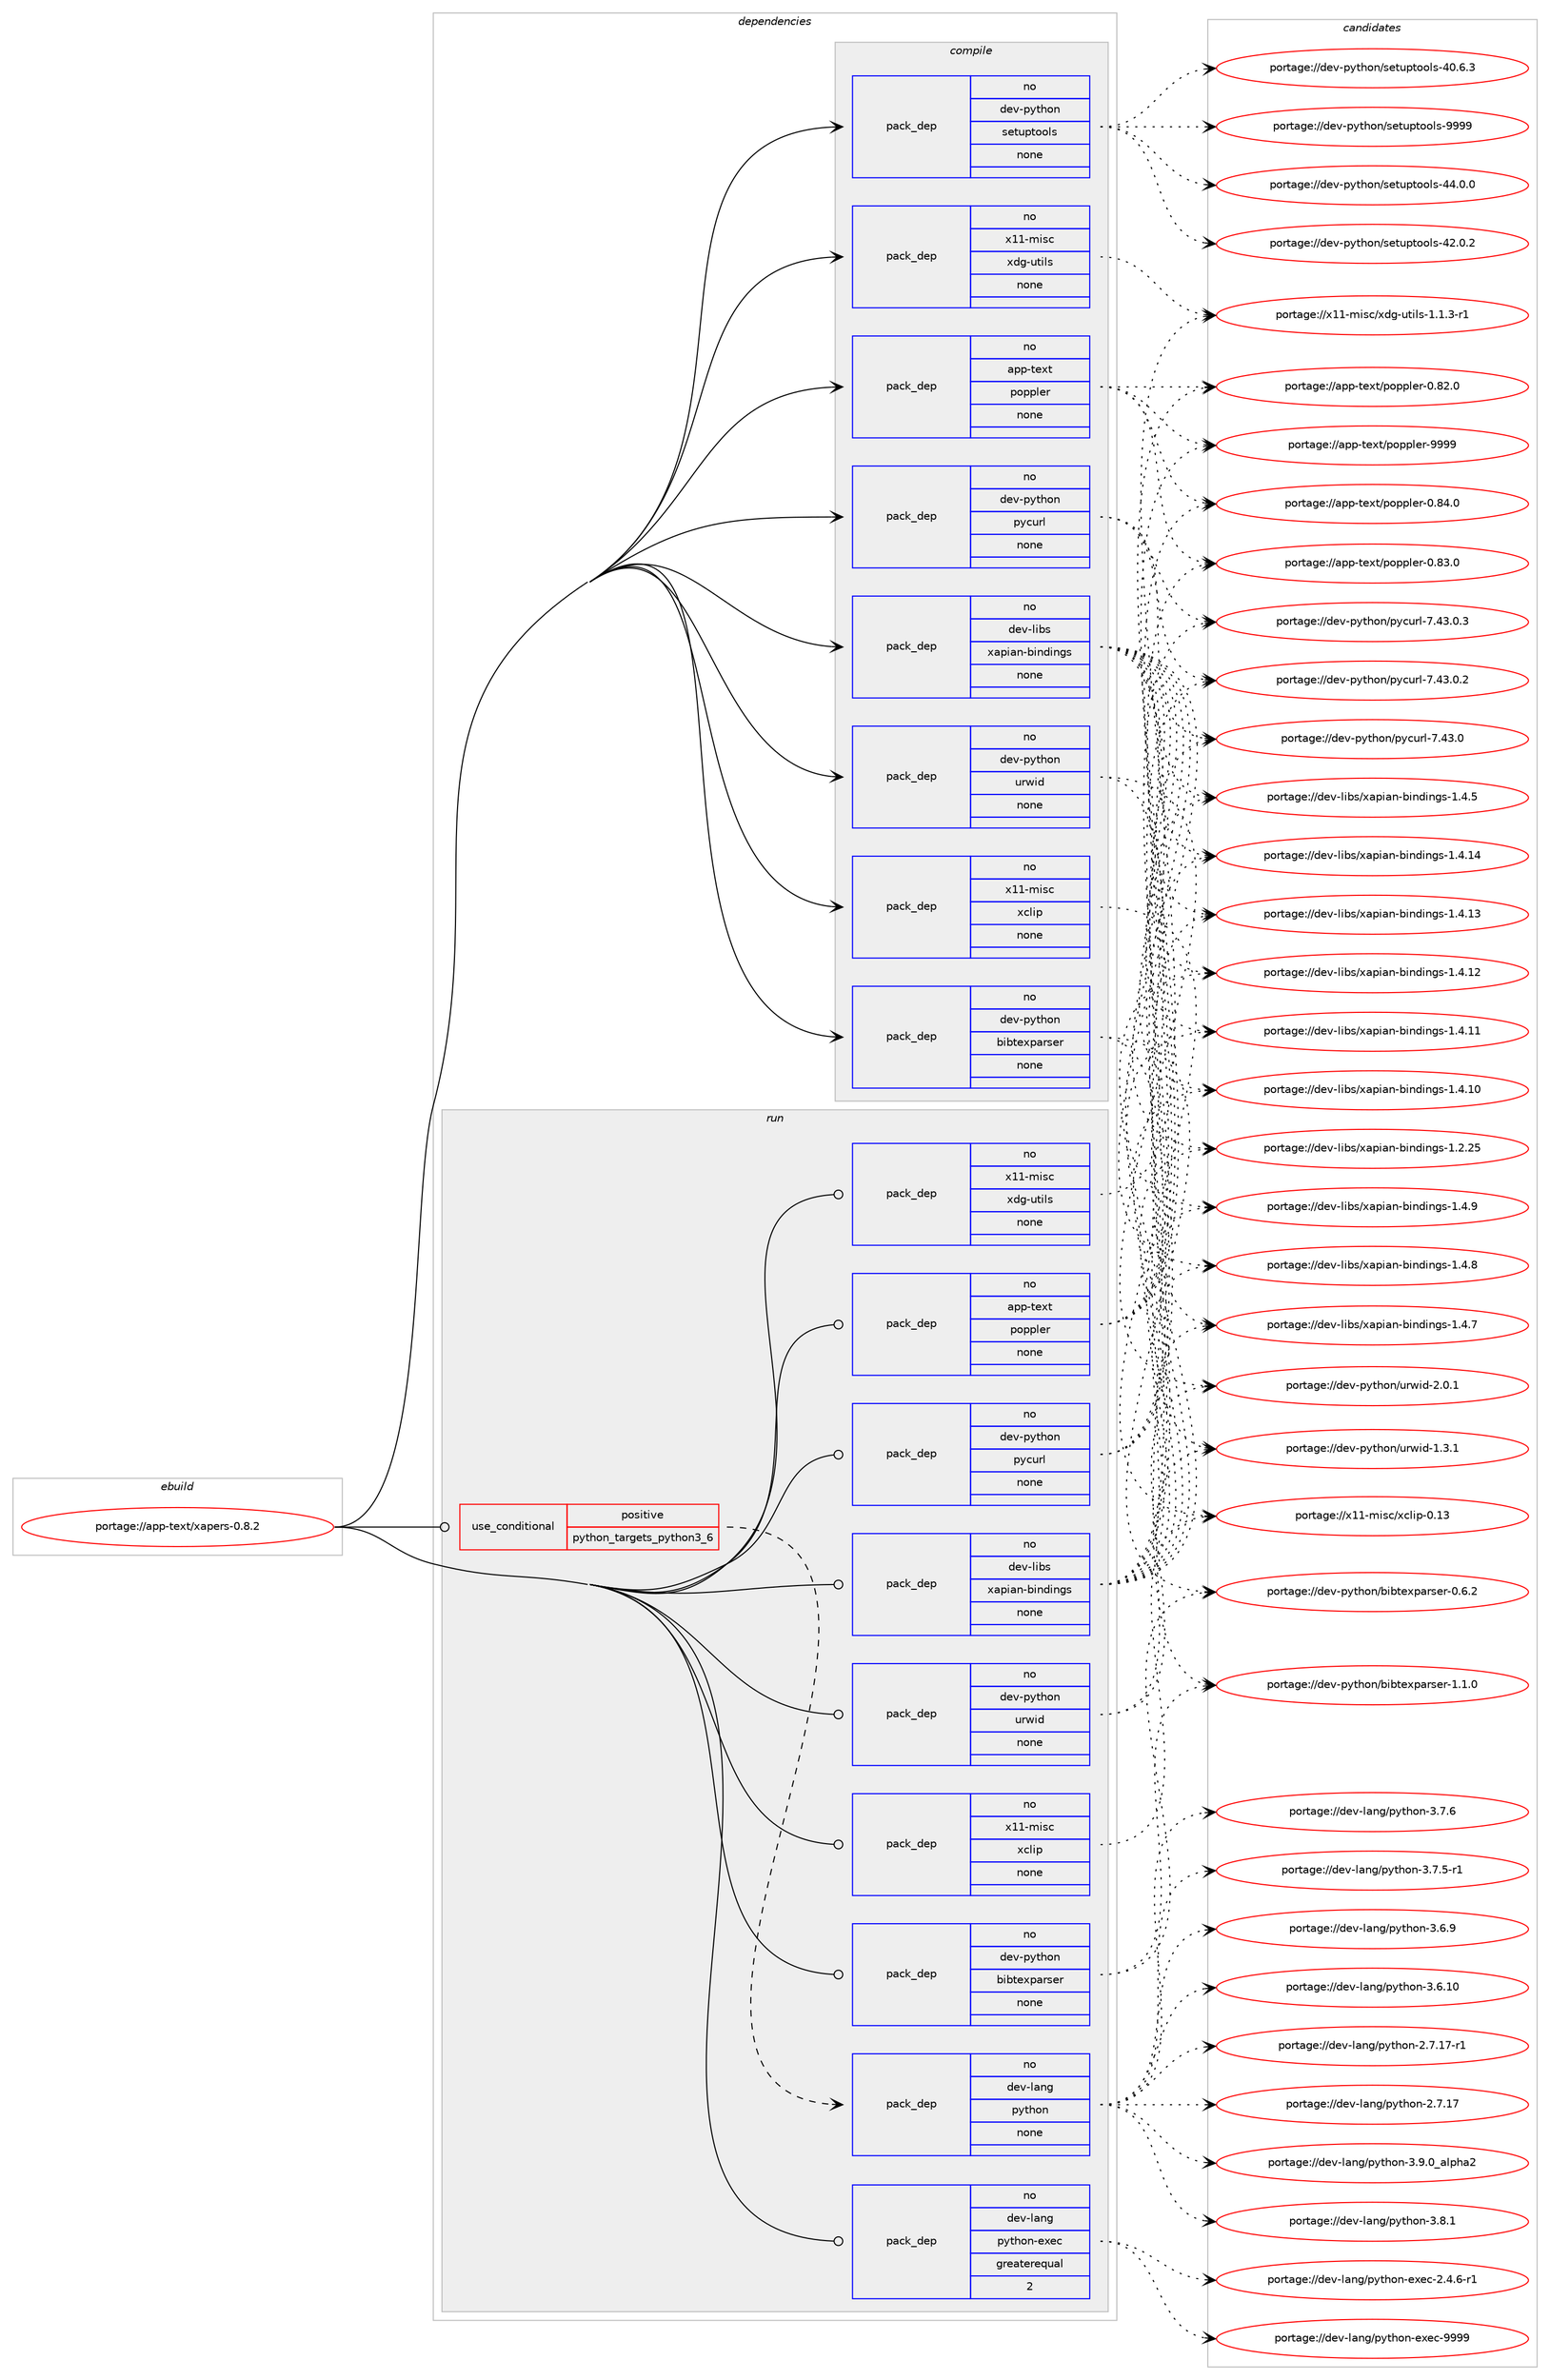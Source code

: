 digraph prolog {

# *************
# Graph options
# *************

newrank=true;
concentrate=true;
compound=true;
graph [rankdir=LR,fontname=Helvetica,fontsize=10,ranksep=1.5];#, ranksep=2.5, nodesep=0.2];
edge  [arrowhead=vee];
node  [fontname=Helvetica,fontsize=10];

# **********
# The ebuild
# **********

subgraph cluster_leftcol {
color=gray;
label=<<i>ebuild</i>>;
id [label="portage://app-text/xapers-0.8.2", color=red, width=4, href="../app-text/xapers-0.8.2.svg"];
}

# ****************
# The dependencies
# ****************

subgraph cluster_midcol {
color=gray;
label=<<i>dependencies</i>>;
subgraph cluster_compile {
fillcolor="#eeeeee";
style=filled;
label=<<i>compile</i>>;
subgraph pack444251 {
dependency591437 [label=<<TABLE BORDER="0" CELLBORDER="1" CELLSPACING="0" CELLPADDING="4" WIDTH="220"><TR><TD ROWSPAN="6" CELLPADDING="30">pack_dep</TD></TR><TR><TD WIDTH="110">no</TD></TR><TR><TD>app-text</TD></TR><TR><TD>poppler</TD></TR><TR><TD>none</TD></TR><TR><TD></TD></TR></TABLE>>, shape=none, color=blue];
}
id:e -> dependency591437:w [weight=20,style="solid",arrowhead="vee"];
subgraph pack444252 {
dependency591438 [label=<<TABLE BORDER="0" CELLBORDER="1" CELLSPACING="0" CELLPADDING="4" WIDTH="220"><TR><TD ROWSPAN="6" CELLPADDING="30">pack_dep</TD></TR><TR><TD WIDTH="110">no</TD></TR><TR><TD>dev-libs</TD></TR><TR><TD>xapian-bindings</TD></TR><TR><TD>none</TD></TR><TR><TD></TD></TR></TABLE>>, shape=none, color=blue];
}
id:e -> dependency591438:w [weight=20,style="solid",arrowhead="vee"];
subgraph pack444253 {
dependency591439 [label=<<TABLE BORDER="0" CELLBORDER="1" CELLSPACING="0" CELLPADDING="4" WIDTH="220"><TR><TD ROWSPAN="6" CELLPADDING="30">pack_dep</TD></TR><TR><TD WIDTH="110">no</TD></TR><TR><TD>dev-python</TD></TR><TR><TD>bibtexparser</TD></TR><TR><TD>none</TD></TR><TR><TD></TD></TR></TABLE>>, shape=none, color=blue];
}
id:e -> dependency591439:w [weight=20,style="solid",arrowhead="vee"];
subgraph pack444254 {
dependency591440 [label=<<TABLE BORDER="0" CELLBORDER="1" CELLSPACING="0" CELLPADDING="4" WIDTH="220"><TR><TD ROWSPAN="6" CELLPADDING="30">pack_dep</TD></TR><TR><TD WIDTH="110">no</TD></TR><TR><TD>dev-python</TD></TR><TR><TD>pycurl</TD></TR><TR><TD>none</TD></TR><TR><TD></TD></TR></TABLE>>, shape=none, color=blue];
}
id:e -> dependency591440:w [weight=20,style="solid",arrowhead="vee"];
subgraph pack444255 {
dependency591441 [label=<<TABLE BORDER="0" CELLBORDER="1" CELLSPACING="0" CELLPADDING="4" WIDTH="220"><TR><TD ROWSPAN="6" CELLPADDING="30">pack_dep</TD></TR><TR><TD WIDTH="110">no</TD></TR><TR><TD>dev-python</TD></TR><TR><TD>setuptools</TD></TR><TR><TD>none</TD></TR><TR><TD></TD></TR></TABLE>>, shape=none, color=blue];
}
id:e -> dependency591441:w [weight=20,style="solid",arrowhead="vee"];
subgraph pack444256 {
dependency591442 [label=<<TABLE BORDER="0" CELLBORDER="1" CELLSPACING="0" CELLPADDING="4" WIDTH="220"><TR><TD ROWSPAN="6" CELLPADDING="30">pack_dep</TD></TR><TR><TD WIDTH="110">no</TD></TR><TR><TD>dev-python</TD></TR><TR><TD>urwid</TD></TR><TR><TD>none</TD></TR><TR><TD></TD></TR></TABLE>>, shape=none, color=blue];
}
id:e -> dependency591442:w [weight=20,style="solid",arrowhead="vee"];
subgraph pack444257 {
dependency591443 [label=<<TABLE BORDER="0" CELLBORDER="1" CELLSPACING="0" CELLPADDING="4" WIDTH="220"><TR><TD ROWSPAN="6" CELLPADDING="30">pack_dep</TD></TR><TR><TD WIDTH="110">no</TD></TR><TR><TD>x11-misc</TD></TR><TR><TD>xclip</TD></TR><TR><TD>none</TD></TR><TR><TD></TD></TR></TABLE>>, shape=none, color=blue];
}
id:e -> dependency591443:w [weight=20,style="solid",arrowhead="vee"];
subgraph pack444258 {
dependency591444 [label=<<TABLE BORDER="0" CELLBORDER="1" CELLSPACING="0" CELLPADDING="4" WIDTH="220"><TR><TD ROWSPAN="6" CELLPADDING="30">pack_dep</TD></TR><TR><TD WIDTH="110">no</TD></TR><TR><TD>x11-misc</TD></TR><TR><TD>xdg-utils</TD></TR><TR><TD>none</TD></TR><TR><TD></TD></TR></TABLE>>, shape=none, color=blue];
}
id:e -> dependency591444:w [weight=20,style="solid",arrowhead="vee"];
}
subgraph cluster_compileandrun {
fillcolor="#eeeeee";
style=filled;
label=<<i>compile and run</i>>;
}
subgraph cluster_run {
fillcolor="#eeeeee";
style=filled;
label=<<i>run</i>>;
subgraph cond139302 {
dependency591445 [label=<<TABLE BORDER="0" CELLBORDER="1" CELLSPACING="0" CELLPADDING="4"><TR><TD ROWSPAN="3" CELLPADDING="10">use_conditional</TD></TR><TR><TD>positive</TD></TR><TR><TD>python_targets_python3_6</TD></TR></TABLE>>, shape=none, color=red];
subgraph pack444259 {
dependency591446 [label=<<TABLE BORDER="0" CELLBORDER="1" CELLSPACING="0" CELLPADDING="4" WIDTH="220"><TR><TD ROWSPAN="6" CELLPADDING="30">pack_dep</TD></TR><TR><TD WIDTH="110">no</TD></TR><TR><TD>dev-lang</TD></TR><TR><TD>python</TD></TR><TR><TD>none</TD></TR><TR><TD></TD></TR></TABLE>>, shape=none, color=blue];
}
dependency591445:e -> dependency591446:w [weight=20,style="dashed",arrowhead="vee"];
}
id:e -> dependency591445:w [weight=20,style="solid",arrowhead="odot"];
subgraph pack444260 {
dependency591447 [label=<<TABLE BORDER="0" CELLBORDER="1" CELLSPACING="0" CELLPADDING="4" WIDTH="220"><TR><TD ROWSPAN="6" CELLPADDING="30">pack_dep</TD></TR><TR><TD WIDTH="110">no</TD></TR><TR><TD>app-text</TD></TR><TR><TD>poppler</TD></TR><TR><TD>none</TD></TR><TR><TD></TD></TR></TABLE>>, shape=none, color=blue];
}
id:e -> dependency591447:w [weight=20,style="solid",arrowhead="odot"];
subgraph pack444261 {
dependency591448 [label=<<TABLE BORDER="0" CELLBORDER="1" CELLSPACING="0" CELLPADDING="4" WIDTH="220"><TR><TD ROWSPAN="6" CELLPADDING="30">pack_dep</TD></TR><TR><TD WIDTH="110">no</TD></TR><TR><TD>dev-lang</TD></TR><TR><TD>python-exec</TD></TR><TR><TD>greaterequal</TD></TR><TR><TD>2</TD></TR></TABLE>>, shape=none, color=blue];
}
id:e -> dependency591448:w [weight=20,style="solid",arrowhead="odot"];
subgraph pack444262 {
dependency591449 [label=<<TABLE BORDER="0" CELLBORDER="1" CELLSPACING="0" CELLPADDING="4" WIDTH="220"><TR><TD ROWSPAN="6" CELLPADDING="30">pack_dep</TD></TR><TR><TD WIDTH="110">no</TD></TR><TR><TD>dev-libs</TD></TR><TR><TD>xapian-bindings</TD></TR><TR><TD>none</TD></TR><TR><TD></TD></TR></TABLE>>, shape=none, color=blue];
}
id:e -> dependency591449:w [weight=20,style="solid",arrowhead="odot"];
subgraph pack444263 {
dependency591450 [label=<<TABLE BORDER="0" CELLBORDER="1" CELLSPACING="0" CELLPADDING="4" WIDTH="220"><TR><TD ROWSPAN="6" CELLPADDING="30">pack_dep</TD></TR><TR><TD WIDTH="110">no</TD></TR><TR><TD>dev-python</TD></TR><TR><TD>bibtexparser</TD></TR><TR><TD>none</TD></TR><TR><TD></TD></TR></TABLE>>, shape=none, color=blue];
}
id:e -> dependency591450:w [weight=20,style="solid",arrowhead="odot"];
subgraph pack444264 {
dependency591451 [label=<<TABLE BORDER="0" CELLBORDER="1" CELLSPACING="0" CELLPADDING="4" WIDTH="220"><TR><TD ROWSPAN="6" CELLPADDING="30">pack_dep</TD></TR><TR><TD WIDTH="110">no</TD></TR><TR><TD>dev-python</TD></TR><TR><TD>pycurl</TD></TR><TR><TD>none</TD></TR><TR><TD></TD></TR></TABLE>>, shape=none, color=blue];
}
id:e -> dependency591451:w [weight=20,style="solid",arrowhead="odot"];
subgraph pack444265 {
dependency591452 [label=<<TABLE BORDER="0" CELLBORDER="1" CELLSPACING="0" CELLPADDING="4" WIDTH="220"><TR><TD ROWSPAN="6" CELLPADDING="30">pack_dep</TD></TR><TR><TD WIDTH="110">no</TD></TR><TR><TD>dev-python</TD></TR><TR><TD>urwid</TD></TR><TR><TD>none</TD></TR><TR><TD></TD></TR></TABLE>>, shape=none, color=blue];
}
id:e -> dependency591452:w [weight=20,style="solid",arrowhead="odot"];
subgraph pack444266 {
dependency591453 [label=<<TABLE BORDER="0" CELLBORDER="1" CELLSPACING="0" CELLPADDING="4" WIDTH="220"><TR><TD ROWSPAN="6" CELLPADDING="30">pack_dep</TD></TR><TR><TD WIDTH="110">no</TD></TR><TR><TD>x11-misc</TD></TR><TR><TD>xclip</TD></TR><TR><TD>none</TD></TR><TR><TD></TD></TR></TABLE>>, shape=none, color=blue];
}
id:e -> dependency591453:w [weight=20,style="solid",arrowhead="odot"];
subgraph pack444267 {
dependency591454 [label=<<TABLE BORDER="0" CELLBORDER="1" CELLSPACING="0" CELLPADDING="4" WIDTH="220"><TR><TD ROWSPAN="6" CELLPADDING="30">pack_dep</TD></TR><TR><TD WIDTH="110">no</TD></TR><TR><TD>x11-misc</TD></TR><TR><TD>xdg-utils</TD></TR><TR><TD>none</TD></TR><TR><TD></TD></TR></TABLE>>, shape=none, color=blue];
}
id:e -> dependency591454:w [weight=20,style="solid",arrowhead="odot"];
}
}

# **************
# The candidates
# **************

subgraph cluster_choices {
rank=same;
color=gray;
label=<<i>candidates</i>>;

subgraph choice444251 {
color=black;
nodesep=1;
choice9711211245116101120116471121111121121081011144557575757 [label="portage://app-text/poppler-9999", color=red, width=4,href="../app-text/poppler-9999.svg"];
choice97112112451161011201164711211111211210810111445484656524648 [label="portage://app-text/poppler-0.84.0", color=red, width=4,href="../app-text/poppler-0.84.0.svg"];
choice97112112451161011201164711211111211210810111445484656514648 [label="portage://app-text/poppler-0.83.0", color=red, width=4,href="../app-text/poppler-0.83.0.svg"];
choice97112112451161011201164711211111211210810111445484656504648 [label="portage://app-text/poppler-0.82.0", color=red, width=4,href="../app-text/poppler-0.82.0.svg"];
dependency591437:e -> choice9711211245116101120116471121111121121081011144557575757:w [style=dotted,weight="100"];
dependency591437:e -> choice97112112451161011201164711211111211210810111445484656524648:w [style=dotted,weight="100"];
dependency591437:e -> choice97112112451161011201164711211111211210810111445484656514648:w [style=dotted,weight="100"];
dependency591437:e -> choice97112112451161011201164711211111211210810111445484656504648:w [style=dotted,weight="100"];
}
subgraph choice444252 {
color=black;
nodesep=1;
choice10010111845108105981154712097112105971104598105110100105110103115454946524657 [label="portage://dev-libs/xapian-bindings-1.4.9", color=red, width=4,href="../dev-libs/xapian-bindings-1.4.9.svg"];
choice10010111845108105981154712097112105971104598105110100105110103115454946524656 [label="portage://dev-libs/xapian-bindings-1.4.8", color=red, width=4,href="../dev-libs/xapian-bindings-1.4.8.svg"];
choice10010111845108105981154712097112105971104598105110100105110103115454946524655 [label="portage://dev-libs/xapian-bindings-1.4.7", color=red, width=4,href="../dev-libs/xapian-bindings-1.4.7.svg"];
choice10010111845108105981154712097112105971104598105110100105110103115454946524653 [label="portage://dev-libs/xapian-bindings-1.4.5", color=red, width=4,href="../dev-libs/xapian-bindings-1.4.5.svg"];
choice1001011184510810598115471209711210597110459810511010010511010311545494652464952 [label="portage://dev-libs/xapian-bindings-1.4.14", color=red, width=4,href="../dev-libs/xapian-bindings-1.4.14.svg"];
choice1001011184510810598115471209711210597110459810511010010511010311545494652464951 [label="portage://dev-libs/xapian-bindings-1.4.13", color=red, width=4,href="../dev-libs/xapian-bindings-1.4.13.svg"];
choice1001011184510810598115471209711210597110459810511010010511010311545494652464950 [label="portage://dev-libs/xapian-bindings-1.4.12", color=red, width=4,href="../dev-libs/xapian-bindings-1.4.12.svg"];
choice1001011184510810598115471209711210597110459810511010010511010311545494652464949 [label="portage://dev-libs/xapian-bindings-1.4.11", color=red, width=4,href="../dev-libs/xapian-bindings-1.4.11.svg"];
choice1001011184510810598115471209711210597110459810511010010511010311545494652464948 [label="portage://dev-libs/xapian-bindings-1.4.10", color=red, width=4,href="../dev-libs/xapian-bindings-1.4.10.svg"];
choice1001011184510810598115471209711210597110459810511010010511010311545494650465053 [label="portage://dev-libs/xapian-bindings-1.2.25", color=red, width=4,href="../dev-libs/xapian-bindings-1.2.25.svg"];
dependency591438:e -> choice10010111845108105981154712097112105971104598105110100105110103115454946524657:w [style=dotted,weight="100"];
dependency591438:e -> choice10010111845108105981154712097112105971104598105110100105110103115454946524656:w [style=dotted,weight="100"];
dependency591438:e -> choice10010111845108105981154712097112105971104598105110100105110103115454946524655:w [style=dotted,weight="100"];
dependency591438:e -> choice10010111845108105981154712097112105971104598105110100105110103115454946524653:w [style=dotted,weight="100"];
dependency591438:e -> choice1001011184510810598115471209711210597110459810511010010511010311545494652464952:w [style=dotted,weight="100"];
dependency591438:e -> choice1001011184510810598115471209711210597110459810511010010511010311545494652464951:w [style=dotted,weight="100"];
dependency591438:e -> choice1001011184510810598115471209711210597110459810511010010511010311545494652464950:w [style=dotted,weight="100"];
dependency591438:e -> choice1001011184510810598115471209711210597110459810511010010511010311545494652464949:w [style=dotted,weight="100"];
dependency591438:e -> choice1001011184510810598115471209711210597110459810511010010511010311545494652464948:w [style=dotted,weight="100"];
dependency591438:e -> choice1001011184510810598115471209711210597110459810511010010511010311545494650465053:w [style=dotted,weight="100"];
}
subgraph choice444253 {
color=black;
nodesep=1;
choice1001011184511212111610411111047981059811610112011297114115101114454946494648 [label="portage://dev-python/bibtexparser-1.1.0", color=red, width=4,href="../dev-python/bibtexparser-1.1.0.svg"];
choice1001011184511212111610411111047981059811610112011297114115101114454846544650 [label="portage://dev-python/bibtexparser-0.6.2", color=red, width=4,href="../dev-python/bibtexparser-0.6.2.svg"];
dependency591439:e -> choice1001011184511212111610411111047981059811610112011297114115101114454946494648:w [style=dotted,weight="100"];
dependency591439:e -> choice1001011184511212111610411111047981059811610112011297114115101114454846544650:w [style=dotted,weight="100"];
}
subgraph choice444254 {
color=black;
nodesep=1;
choice100101118451121211161041111104711212199117114108455546525146484651 [label="portage://dev-python/pycurl-7.43.0.3", color=red, width=4,href="../dev-python/pycurl-7.43.0.3.svg"];
choice100101118451121211161041111104711212199117114108455546525146484650 [label="portage://dev-python/pycurl-7.43.0.2", color=red, width=4,href="../dev-python/pycurl-7.43.0.2.svg"];
choice10010111845112121116104111110471121219911711410845554652514648 [label="portage://dev-python/pycurl-7.43.0", color=red, width=4,href="../dev-python/pycurl-7.43.0.svg"];
dependency591440:e -> choice100101118451121211161041111104711212199117114108455546525146484651:w [style=dotted,weight="100"];
dependency591440:e -> choice100101118451121211161041111104711212199117114108455546525146484650:w [style=dotted,weight="100"];
dependency591440:e -> choice10010111845112121116104111110471121219911711410845554652514648:w [style=dotted,weight="100"];
}
subgraph choice444255 {
color=black;
nodesep=1;
choice10010111845112121116104111110471151011161171121161111111081154557575757 [label="portage://dev-python/setuptools-9999", color=red, width=4,href="../dev-python/setuptools-9999.svg"];
choice100101118451121211161041111104711510111611711211611111110811545525246484648 [label="portage://dev-python/setuptools-44.0.0", color=red, width=4,href="../dev-python/setuptools-44.0.0.svg"];
choice100101118451121211161041111104711510111611711211611111110811545525046484650 [label="portage://dev-python/setuptools-42.0.2", color=red, width=4,href="../dev-python/setuptools-42.0.2.svg"];
choice100101118451121211161041111104711510111611711211611111110811545524846544651 [label="portage://dev-python/setuptools-40.6.3", color=red, width=4,href="../dev-python/setuptools-40.6.3.svg"];
dependency591441:e -> choice10010111845112121116104111110471151011161171121161111111081154557575757:w [style=dotted,weight="100"];
dependency591441:e -> choice100101118451121211161041111104711510111611711211611111110811545525246484648:w [style=dotted,weight="100"];
dependency591441:e -> choice100101118451121211161041111104711510111611711211611111110811545525046484650:w [style=dotted,weight="100"];
dependency591441:e -> choice100101118451121211161041111104711510111611711211611111110811545524846544651:w [style=dotted,weight="100"];
}
subgraph choice444256 {
color=black;
nodesep=1;
choice1001011184511212111610411111047117114119105100455046484649 [label="portage://dev-python/urwid-2.0.1", color=red, width=4,href="../dev-python/urwid-2.0.1.svg"];
choice1001011184511212111610411111047117114119105100454946514649 [label="portage://dev-python/urwid-1.3.1", color=red, width=4,href="../dev-python/urwid-1.3.1.svg"];
dependency591442:e -> choice1001011184511212111610411111047117114119105100455046484649:w [style=dotted,weight="100"];
dependency591442:e -> choice1001011184511212111610411111047117114119105100454946514649:w [style=dotted,weight="100"];
}
subgraph choice444257 {
color=black;
nodesep=1;
choice1204949451091051159947120991081051124548464951 [label="portage://x11-misc/xclip-0.13", color=red, width=4,href="../x11-misc/xclip-0.13.svg"];
dependency591443:e -> choice1204949451091051159947120991081051124548464951:w [style=dotted,weight="100"];
}
subgraph choice444258 {
color=black;
nodesep=1;
choice1204949451091051159947120100103451171161051081154549464946514511449 [label="portage://x11-misc/xdg-utils-1.1.3-r1", color=red, width=4,href="../x11-misc/xdg-utils-1.1.3-r1.svg"];
dependency591444:e -> choice1204949451091051159947120100103451171161051081154549464946514511449:w [style=dotted,weight="100"];
}
subgraph choice444259 {
color=black;
nodesep=1;
choice10010111845108971101034711212111610411111045514657464895971081121049750 [label="portage://dev-lang/python-3.9.0_alpha2", color=red, width=4,href="../dev-lang/python-3.9.0_alpha2.svg"];
choice100101118451089711010347112121116104111110455146564649 [label="portage://dev-lang/python-3.8.1", color=red, width=4,href="../dev-lang/python-3.8.1.svg"];
choice100101118451089711010347112121116104111110455146554654 [label="portage://dev-lang/python-3.7.6", color=red, width=4,href="../dev-lang/python-3.7.6.svg"];
choice1001011184510897110103471121211161041111104551465546534511449 [label="portage://dev-lang/python-3.7.5-r1", color=red, width=4,href="../dev-lang/python-3.7.5-r1.svg"];
choice100101118451089711010347112121116104111110455146544657 [label="portage://dev-lang/python-3.6.9", color=red, width=4,href="../dev-lang/python-3.6.9.svg"];
choice10010111845108971101034711212111610411111045514654464948 [label="portage://dev-lang/python-3.6.10", color=red, width=4,href="../dev-lang/python-3.6.10.svg"];
choice100101118451089711010347112121116104111110455046554649554511449 [label="portage://dev-lang/python-2.7.17-r1", color=red, width=4,href="../dev-lang/python-2.7.17-r1.svg"];
choice10010111845108971101034711212111610411111045504655464955 [label="portage://dev-lang/python-2.7.17", color=red, width=4,href="../dev-lang/python-2.7.17.svg"];
dependency591446:e -> choice10010111845108971101034711212111610411111045514657464895971081121049750:w [style=dotted,weight="100"];
dependency591446:e -> choice100101118451089711010347112121116104111110455146564649:w [style=dotted,weight="100"];
dependency591446:e -> choice100101118451089711010347112121116104111110455146554654:w [style=dotted,weight="100"];
dependency591446:e -> choice1001011184510897110103471121211161041111104551465546534511449:w [style=dotted,weight="100"];
dependency591446:e -> choice100101118451089711010347112121116104111110455146544657:w [style=dotted,weight="100"];
dependency591446:e -> choice10010111845108971101034711212111610411111045514654464948:w [style=dotted,weight="100"];
dependency591446:e -> choice100101118451089711010347112121116104111110455046554649554511449:w [style=dotted,weight="100"];
dependency591446:e -> choice10010111845108971101034711212111610411111045504655464955:w [style=dotted,weight="100"];
}
subgraph choice444260 {
color=black;
nodesep=1;
choice9711211245116101120116471121111121121081011144557575757 [label="portage://app-text/poppler-9999", color=red, width=4,href="../app-text/poppler-9999.svg"];
choice97112112451161011201164711211111211210810111445484656524648 [label="portage://app-text/poppler-0.84.0", color=red, width=4,href="../app-text/poppler-0.84.0.svg"];
choice97112112451161011201164711211111211210810111445484656514648 [label="portage://app-text/poppler-0.83.0", color=red, width=4,href="../app-text/poppler-0.83.0.svg"];
choice97112112451161011201164711211111211210810111445484656504648 [label="portage://app-text/poppler-0.82.0", color=red, width=4,href="../app-text/poppler-0.82.0.svg"];
dependency591447:e -> choice9711211245116101120116471121111121121081011144557575757:w [style=dotted,weight="100"];
dependency591447:e -> choice97112112451161011201164711211111211210810111445484656524648:w [style=dotted,weight="100"];
dependency591447:e -> choice97112112451161011201164711211111211210810111445484656514648:w [style=dotted,weight="100"];
dependency591447:e -> choice97112112451161011201164711211111211210810111445484656504648:w [style=dotted,weight="100"];
}
subgraph choice444261 {
color=black;
nodesep=1;
choice10010111845108971101034711212111610411111045101120101994557575757 [label="portage://dev-lang/python-exec-9999", color=red, width=4,href="../dev-lang/python-exec-9999.svg"];
choice10010111845108971101034711212111610411111045101120101994550465246544511449 [label="portage://dev-lang/python-exec-2.4.6-r1", color=red, width=4,href="../dev-lang/python-exec-2.4.6-r1.svg"];
dependency591448:e -> choice10010111845108971101034711212111610411111045101120101994557575757:w [style=dotted,weight="100"];
dependency591448:e -> choice10010111845108971101034711212111610411111045101120101994550465246544511449:w [style=dotted,weight="100"];
}
subgraph choice444262 {
color=black;
nodesep=1;
choice10010111845108105981154712097112105971104598105110100105110103115454946524657 [label="portage://dev-libs/xapian-bindings-1.4.9", color=red, width=4,href="../dev-libs/xapian-bindings-1.4.9.svg"];
choice10010111845108105981154712097112105971104598105110100105110103115454946524656 [label="portage://dev-libs/xapian-bindings-1.4.8", color=red, width=4,href="../dev-libs/xapian-bindings-1.4.8.svg"];
choice10010111845108105981154712097112105971104598105110100105110103115454946524655 [label="portage://dev-libs/xapian-bindings-1.4.7", color=red, width=4,href="../dev-libs/xapian-bindings-1.4.7.svg"];
choice10010111845108105981154712097112105971104598105110100105110103115454946524653 [label="portage://dev-libs/xapian-bindings-1.4.5", color=red, width=4,href="../dev-libs/xapian-bindings-1.4.5.svg"];
choice1001011184510810598115471209711210597110459810511010010511010311545494652464952 [label="portage://dev-libs/xapian-bindings-1.4.14", color=red, width=4,href="../dev-libs/xapian-bindings-1.4.14.svg"];
choice1001011184510810598115471209711210597110459810511010010511010311545494652464951 [label="portage://dev-libs/xapian-bindings-1.4.13", color=red, width=4,href="../dev-libs/xapian-bindings-1.4.13.svg"];
choice1001011184510810598115471209711210597110459810511010010511010311545494652464950 [label="portage://dev-libs/xapian-bindings-1.4.12", color=red, width=4,href="../dev-libs/xapian-bindings-1.4.12.svg"];
choice1001011184510810598115471209711210597110459810511010010511010311545494652464949 [label="portage://dev-libs/xapian-bindings-1.4.11", color=red, width=4,href="../dev-libs/xapian-bindings-1.4.11.svg"];
choice1001011184510810598115471209711210597110459810511010010511010311545494652464948 [label="portage://dev-libs/xapian-bindings-1.4.10", color=red, width=4,href="../dev-libs/xapian-bindings-1.4.10.svg"];
choice1001011184510810598115471209711210597110459810511010010511010311545494650465053 [label="portage://dev-libs/xapian-bindings-1.2.25", color=red, width=4,href="../dev-libs/xapian-bindings-1.2.25.svg"];
dependency591449:e -> choice10010111845108105981154712097112105971104598105110100105110103115454946524657:w [style=dotted,weight="100"];
dependency591449:e -> choice10010111845108105981154712097112105971104598105110100105110103115454946524656:w [style=dotted,weight="100"];
dependency591449:e -> choice10010111845108105981154712097112105971104598105110100105110103115454946524655:w [style=dotted,weight="100"];
dependency591449:e -> choice10010111845108105981154712097112105971104598105110100105110103115454946524653:w [style=dotted,weight="100"];
dependency591449:e -> choice1001011184510810598115471209711210597110459810511010010511010311545494652464952:w [style=dotted,weight="100"];
dependency591449:e -> choice1001011184510810598115471209711210597110459810511010010511010311545494652464951:w [style=dotted,weight="100"];
dependency591449:e -> choice1001011184510810598115471209711210597110459810511010010511010311545494652464950:w [style=dotted,weight="100"];
dependency591449:e -> choice1001011184510810598115471209711210597110459810511010010511010311545494652464949:w [style=dotted,weight="100"];
dependency591449:e -> choice1001011184510810598115471209711210597110459810511010010511010311545494652464948:w [style=dotted,weight="100"];
dependency591449:e -> choice1001011184510810598115471209711210597110459810511010010511010311545494650465053:w [style=dotted,weight="100"];
}
subgraph choice444263 {
color=black;
nodesep=1;
choice1001011184511212111610411111047981059811610112011297114115101114454946494648 [label="portage://dev-python/bibtexparser-1.1.0", color=red, width=4,href="../dev-python/bibtexparser-1.1.0.svg"];
choice1001011184511212111610411111047981059811610112011297114115101114454846544650 [label="portage://dev-python/bibtexparser-0.6.2", color=red, width=4,href="../dev-python/bibtexparser-0.6.2.svg"];
dependency591450:e -> choice1001011184511212111610411111047981059811610112011297114115101114454946494648:w [style=dotted,weight="100"];
dependency591450:e -> choice1001011184511212111610411111047981059811610112011297114115101114454846544650:w [style=dotted,weight="100"];
}
subgraph choice444264 {
color=black;
nodesep=1;
choice100101118451121211161041111104711212199117114108455546525146484651 [label="portage://dev-python/pycurl-7.43.0.3", color=red, width=4,href="../dev-python/pycurl-7.43.0.3.svg"];
choice100101118451121211161041111104711212199117114108455546525146484650 [label="portage://dev-python/pycurl-7.43.0.2", color=red, width=4,href="../dev-python/pycurl-7.43.0.2.svg"];
choice10010111845112121116104111110471121219911711410845554652514648 [label="portage://dev-python/pycurl-7.43.0", color=red, width=4,href="../dev-python/pycurl-7.43.0.svg"];
dependency591451:e -> choice100101118451121211161041111104711212199117114108455546525146484651:w [style=dotted,weight="100"];
dependency591451:e -> choice100101118451121211161041111104711212199117114108455546525146484650:w [style=dotted,weight="100"];
dependency591451:e -> choice10010111845112121116104111110471121219911711410845554652514648:w [style=dotted,weight="100"];
}
subgraph choice444265 {
color=black;
nodesep=1;
choice1001011184511212111610411111047117114119105100455046484649 [label="portage://dev-python/urwid-2.0.1", color=red, width=4,href="../dev-python/urwid-2.0.1.svg"];
choice1001011184511212111610411111047117114119105100454946514649 [label="portage://dev-python/urwid-1.3.1", color=red, width=4,href="../dev-python/urwid-1.3.1.svg"];
dependency591452:e -> choice1001011184511212111610411111047117114119105100455046484649:w [style=dotted,weight="100"];
dependency591452:e -> choice1001011184511212111610411111047117114119105100454946514649:w [style=dotted,weight="100"];
}
subgraph choice444266 {
color=black;
nodesep=1;
choice1204949451091051159947120991081051124548464951 [label="portage://x11-misc/xclip-0.13", color=red, width=4,href="../x11-misc/xclip-0.13.svg"];
dependency591453:e -> choice1204949451091051159947120991081051124548464951:w [style=dotted,weight="100"];
}
subgraph choice444267 {
color=black;
nodesep=1;
choice1204949451091051159947120100103451171161051081154549464946514511449 [label="portage://x11-misc/xdg-utils-1.1.3-r1", color=red, width=4,href="../x11-misc/xdg-utils-1.1.3-r1.svg"];
dependency591454:e -> choice1204949451091051159947120100103451171161051081154549464946514511449:w [style=dotted,weight="100"];
}
}

}

